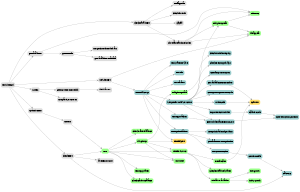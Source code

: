 digraph  {
	graph [fontsize=14,
		nodesep=0.5,
		overlap=false,
		pad=0.1,
		rank=min,
		rankdir=LR,
		ranksep=1.3,
		ratio=compress,
		size="2,1.8"
	];
	node [color="#cccccc",
		fillcolor="#dddddd",
		shape=record,
		style="rounded,filled"
	];
	edge [arrowhead=vee,
		arrowsize=1.1,
		color="#777777"
	];
	testSiteOpti -> checkData4TEM;
	testSiteOpti -> checkTEM;
	testSiteOpti -> getData4TEM;
	testSiteOpti -> optem;
	testSiteOpti -> optimizeTem;
	testSiteOpti -> setSiteTEM;
	checkData4TEM -> check_bounds;
	checkData4TEM -> gapfill;
	checkData4TEM -> mkMeanYearTimeSeries;
	checkData4TEM -> setflag2nan;
	tem	 [color="#99ff88",
		fillcolor="#99ff88"];
	checkTEM -> tem;
	calc_cvp	 [color="#99cccc",
		fillcolor="#99cccc"];
	checkTEM -> calc_cvp;
	checkTEM -> saveTemOutput;
	mkHvec	 [color="#99ff88",
		fillcolor="#99ff88"];
	getData4TEM -> mkHvec;
	getData4TEM -> getRunInfo;
	optem -> compareStructures;
	optem -> getInputsFromPreinfo;
	optimizeTem -> costem;
	isleapyear	 [color="#99ff88",
		fillcolor="#99ff88"];
	setSiteTEM -> isleapyear;
	temFullSetup	 [color="#99cccc",
		fillcolor="#99cccc"];
	setSiteTEM -> temFullSetup;
	mkMeanYearTimeSeries -> mkHvec;
	mkSpinUpYear	 [color="#99ff88",
		fillcolor="#99ff88"];
	mkMeanYearTimeSeries -> mkSpinUpYear;
	mkMeanYearTimeSeries -> isleapyear;
	mkSpinUpYear -> mkHvec;
	mkSpinUpYear -> isleapyear;
	doSpinUp	 [color="#99ff88",
		fillcolor="#99ff88"];
	tem -> doSpinUp;
	initTEMStruct	 [color="#99ff88",
		fillcolor="#99ff88"];
	tem -> initTEMStruct;
	runModel	 [color="#99ff88",
		fillcolor="#99ff88"];
	tem -> runModel;
	temAggStates	 [color="#99ff88",
		fillcolor="#99ff88"];
	tem -> temAggStates;
	CheckCarbonBalance	 [color="#99ff88",
		fillcolor="#99ff88"];
	tem -> CheckCarbonBalance;
	CheckWaterBalance	 [color="#99ff88",
		fillcolor="#99ff88"];
	tem -> CheckWaterBalance;
	doSpinUp -> initTEMStruct;
	doSpinUp -> runModel;
	mkSpinUpData	 [color="#99ff88",
		fillcolor="#99ff88"];
	doSpinUp -> mkSpinUpData;
	temHelpers	 [color="#ffdd66",
		fillcolor="#ffdd66"];
	doSpinUp -> temHelpers;
	CheckInitialisedStates	 [color="#99ff88",
		fillcolor="#99ff88"];
	initTEMStruct -> CheckInitialisedStates;
	InitializeVariables	 [color="#99ff88",
		fillcolor="#99ff88"];
	initTEMStruct -> InitializeVariables;
	PreAllocate	 [color="#99ff88",
		fillcolor="#99ff88"];
	initTEMStruct -> PreAllocate;
	mkSpinUpData -> mkSpinUpYear;
	initCpools	 [color="#99ff88",
		fillcolor="#99ff88"];
	InitializeVariables -> initCpools;
	initSMpools	 [color="#99ff88",
		fillcolor="#99ff88"];
	InitializeVariables -> initSMpools;
	splitZstr	 [color="#ffdd66",
		fillcolor="#ffdd66"];
	PreAllocate -> splitZstr;
	getRunInfo -> getVariablesMetaData;
	getRunInfo -> mergeListedNeededVars;
	getInputsFromPreinfo -> fieldnamesr;
	costem -> tem;
	temFullSetup -> temHelpers;
	SetupInfoModelStructure	 [color="#99cccc",
		fillcolor="#99cccc"];
	temFullSetup -> SetupInfoModelStructure;
	temApproaches	 [color="#99cccc",
		fillcolor="#99cccc"];
	temFullSetup -> temApproaches;
	temInfo	 [color="#99cccc",
		fillcolor="#99cccc"];
	temFullSetup -> temInfo;
	temParams	 [color="#99cccc",
		fillcolor="#99cccc"];
	temFullSetup -> temParams;
	temStatesToSave	 [color="#99cccc",
		fillcolor="#99cccc"];
	temFullSetup -> temStatesToSave;
	temOptimization	 [color="#99cccc",
		fillcolor="#99cccc"];
	temFullSetup -> temOptimization;
	CheckPrecompAlways	 [color="#99cccc",
		fillcolor="#99cccc"];
	SetupInfoModelStructure -> CheckPrecompAlways;
	GetAllInputsOutputs	 [color="#99cccc",
		fillcolor="#99cccc"];
	SetupInfoModelStructure -> GetAllInputsOutputs;
	GetInputOutputFromCode	 [color="#99cccc",
		fillcolor="#99cccc"];
	SetupInfoModelStructure -> GetInputOutputFromCode;
	GetModuleNamesFromCore	 [color="#99cccc",
		fillcolor="#99cccc"];
	SetupInfoModelStructure -> GetModuleNamesFromCore;
	GetVariablesToRemember	 [color="#99cccc",
		fillcolor="#99cccc"];
	SetupInfoModelStructure -> GetVariablesToRemember;
	ImportPrecsModules	 [color="#99cccc",
		fillcolor="#99cccc"];
	SetupInfoModelStructure -> ImportPrecsModules;
	WriteCode	 [color="#99cccc",
		fillcolor="#99cccc"];
	SetupInfoModelStructure -> WriteCode;
	check_ModelIntegrity	 [color="#99cccc",
		fillcolor="#99cccc"];
	SetupInfoModelStructure -> check_ModelIntegrity;
	temApproaches -> GetModuleNamesFromCore;
	getParametersToOptimize	 [color="#99cccc",
		fillcolor="#99cccc"];
	temOptimization -> getParametersToOptimize;
	setCostFunction	 [color="#99cccc",
		fillcolor="#99cccc"];
	temOptimization -> setCostFunction;
	setOptimizationAlgorithm	 [color="#99cccc",
		fillcolor="#99cccc"];
	temOptimization -> setOptimizationAlgorithm;
	GetMfunctionContents	 [color="#99cccc",
		fillcolor="#99cccc"];
	GetModuleNamesFromCore -> GetMfunctionContents;
	GetVariablesToRemember -> splitZstr;
	GatherCode	 [color="#99cccc",
		fillcolor="#99cccc"];
	ImportPrecsModules -> GatherCode;
	WriteCode -> splitZstr;
	GatherCode -> GetMfunctionContents;
	costFromFile	 [color="#99cccc",
		fillcolor="#99cccc"];
	setCostFunction -> costFromFile;
	costFromFile -> calc_cvp;
}
